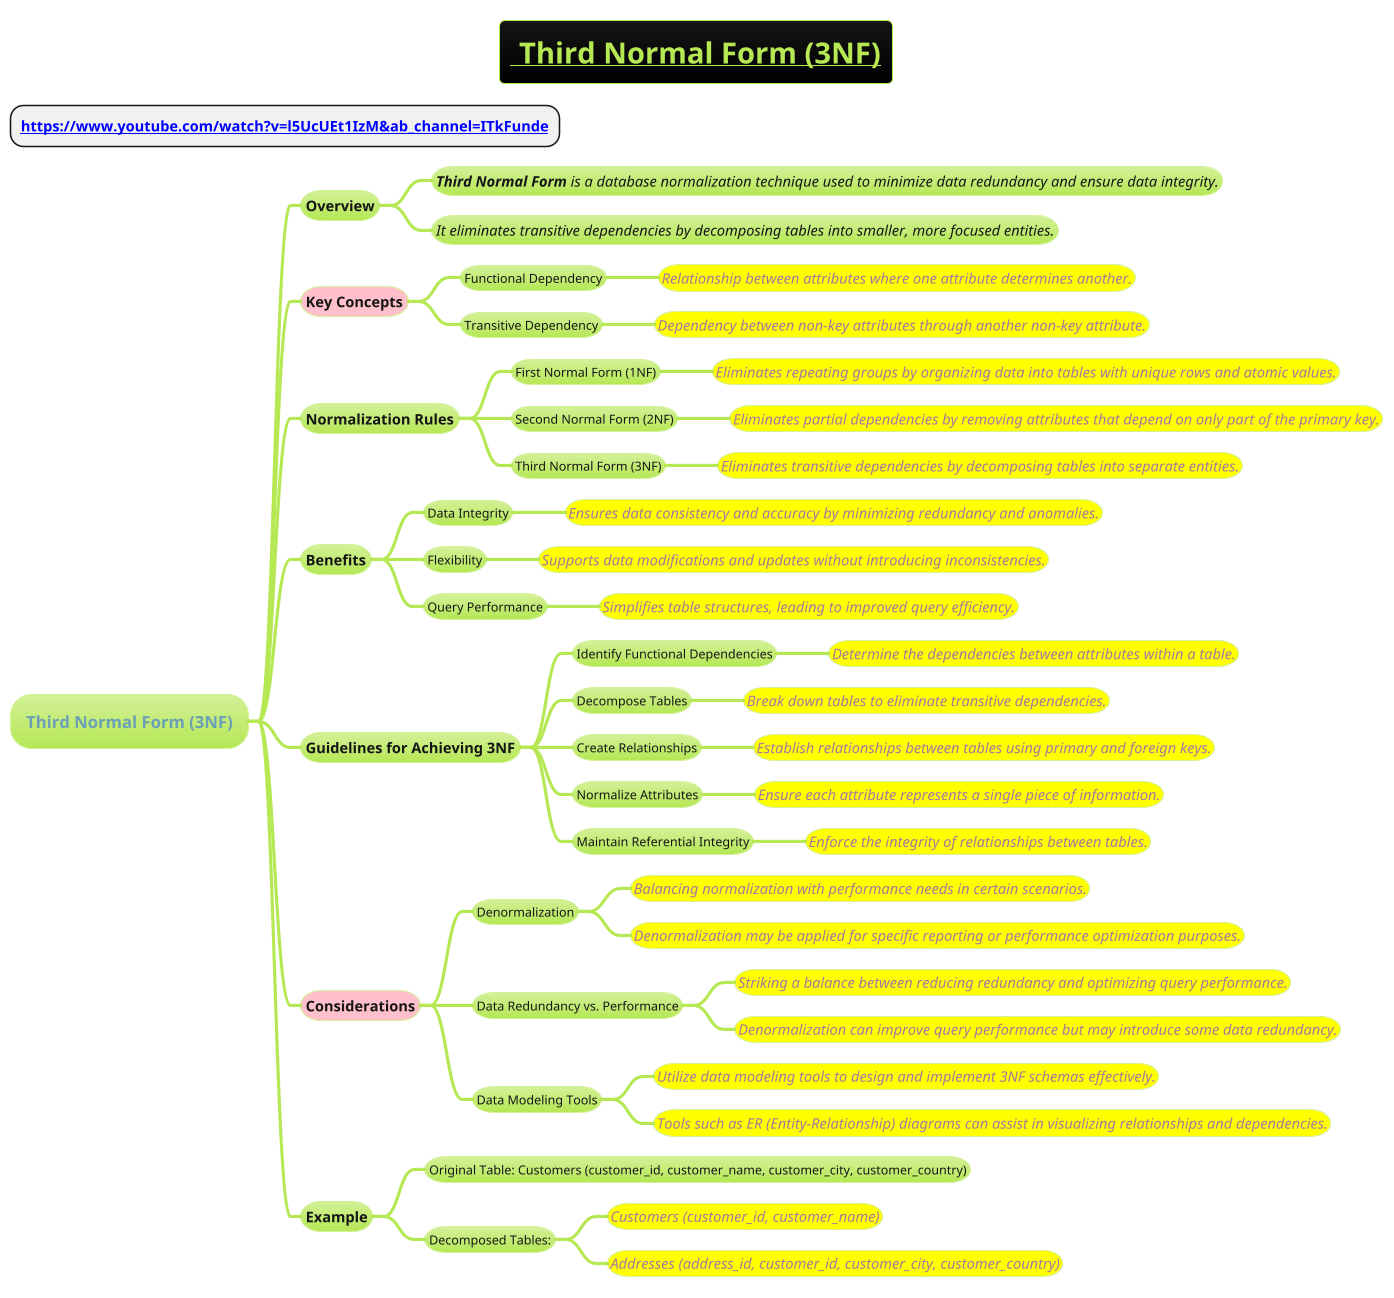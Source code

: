 @startmindmap
title =__ Third Normal Form (3NF)__
* **[[https://www.youtube.com/watch?v=l5UcUEt1IzM&ab_channel=ITkFunde]]**
!theme hacker


* Third Normal Form (3NF)
** Overview
*** ====<size:14>**Third Normal Form** is a database normalization technique used to minimize data redundancy and ensure data integrity.
*** ====<size:14>It eliminates transitive dependencies by decomposing tables into smaller, more focused entities.
**[#pink] Key Concepts
*** Functional Dependency
****[#yellow] ====<size:14>Relationship between attributes where one attribute determines another.
*** Transitive Dependency
****[#yellow] ====<size:14>Dependency between non-key attributes through another non-key attribute.
** Normalization Rules
*** First Normal Form (1NF)
****[#yellow] ====<size:14>Eliminates repeating groups by organizing data into tables with unique rows and atomic values.
*** Second Normal Form (2NF)
****[#yellow] ====<size:14>Eliminates partial dependencies by removing attributes that depend on only part of the primary key.
*** Third Normal Form (3NF)
****[#yellow] ====<size:14>Eliminates transitive dependencies by decomposing tables into separate entities.
** Benefits
*** Data Integrity
****[#yellow] ====<size:14>Ensures data consistency and accuracy by minimizing redundancy and anomalies.
*** Flexibility
****[#yellow] ====<size:14>Supports data modifications and updates without introducing inconsistencies.
*** Query Performance
****[#yellow] ====<size:14>Simplifies table structures, leading to improved query efficiency.
** Guidelines for Achieving 3NF
*** Identify Functional Dependencies
****[#yellow] ====<size:14>Determine the dependencies between attributes within a table.
*** Decompose Tables
****[#yellow] ====<size:14>Break down tables to eliminate transitive dependencies.
*** Create Relationships
****[#yellow] ====<size:14>Establish relationships between tables using primary and foreign keys.
*** Normalize Attributes
****[#yellow] ====<size:14>Ensure each attribute represents a single piece of information.
*** Maintain Referential Integrity
****[#yellow] ====<size:14>Enforce the integrity of relationships between tables.
**[#pink] Considerations
*** Denormalization
****[#yellow] ====<size:14>Balancing normalization with performance needs in certain scenarios.
****[#yellow] ====<size:14>Denormalization may be applied for specific reporting or performance optimization purposes.
*** Data Redundancy vs. Performance
****[#yellow] ====<size:14>Striking a balance between reducing redundancy and optimizing query performance.
****[#yellow] ====<size:14>Denormalization can improve query performance but may introduce some data redundancy.
*** Data Modeling Tools
****[#yellow] ====<size:14>Utilize data modeling tools to design and implement 3NF schemas effectively.
****[#yellow] ====<size:14>Tools such as ER (Entity-Relationship) diagrams can assist in visualizing relationships and dependencies.
** Example
*** Original Table: Customers (customer_id, customer_name, customer_city, customer_country)
*** Decomposed Tables:
****[#yellow] ====<size:14>Customers (customer_id, customer_name)
****[#yellow] ====<size:14>Addresses (address_id, customer_id, customer_city, customer_country)
@endmindmap
